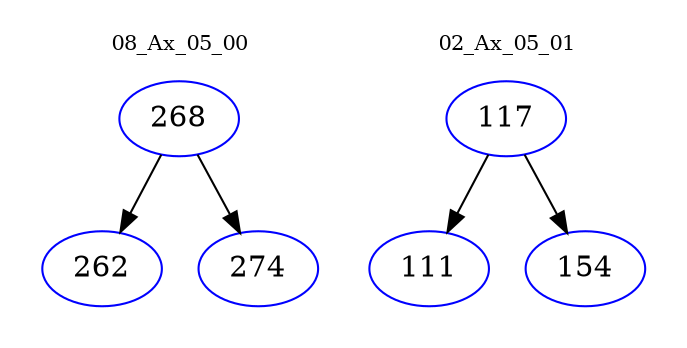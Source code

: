 digraph{
subgraph cluster_0 {
color = white
label = "08_Ax_05_00";
fontsize=10;
T0_268 [label="268", color="blue"]
T0_268 -> T0_262 [color="black"]
T0_262 [label="262", color="blue"]
T0_268 -> T0_274 [color="black"]
T0_274 [label="274", color="blue"]
}
subgraph cluster_1 {
color = white
label = "02_Ax_05_01";
fontsize=10;
T1_117 [label="117", color="blue"]
T1_117 -> T1_111 [color="black"]
T1_111 [label="111", color="blue"]
T1_117 -> T1_154 [color="black"]
T1_154 [label="154", color="blue"]
}
}
